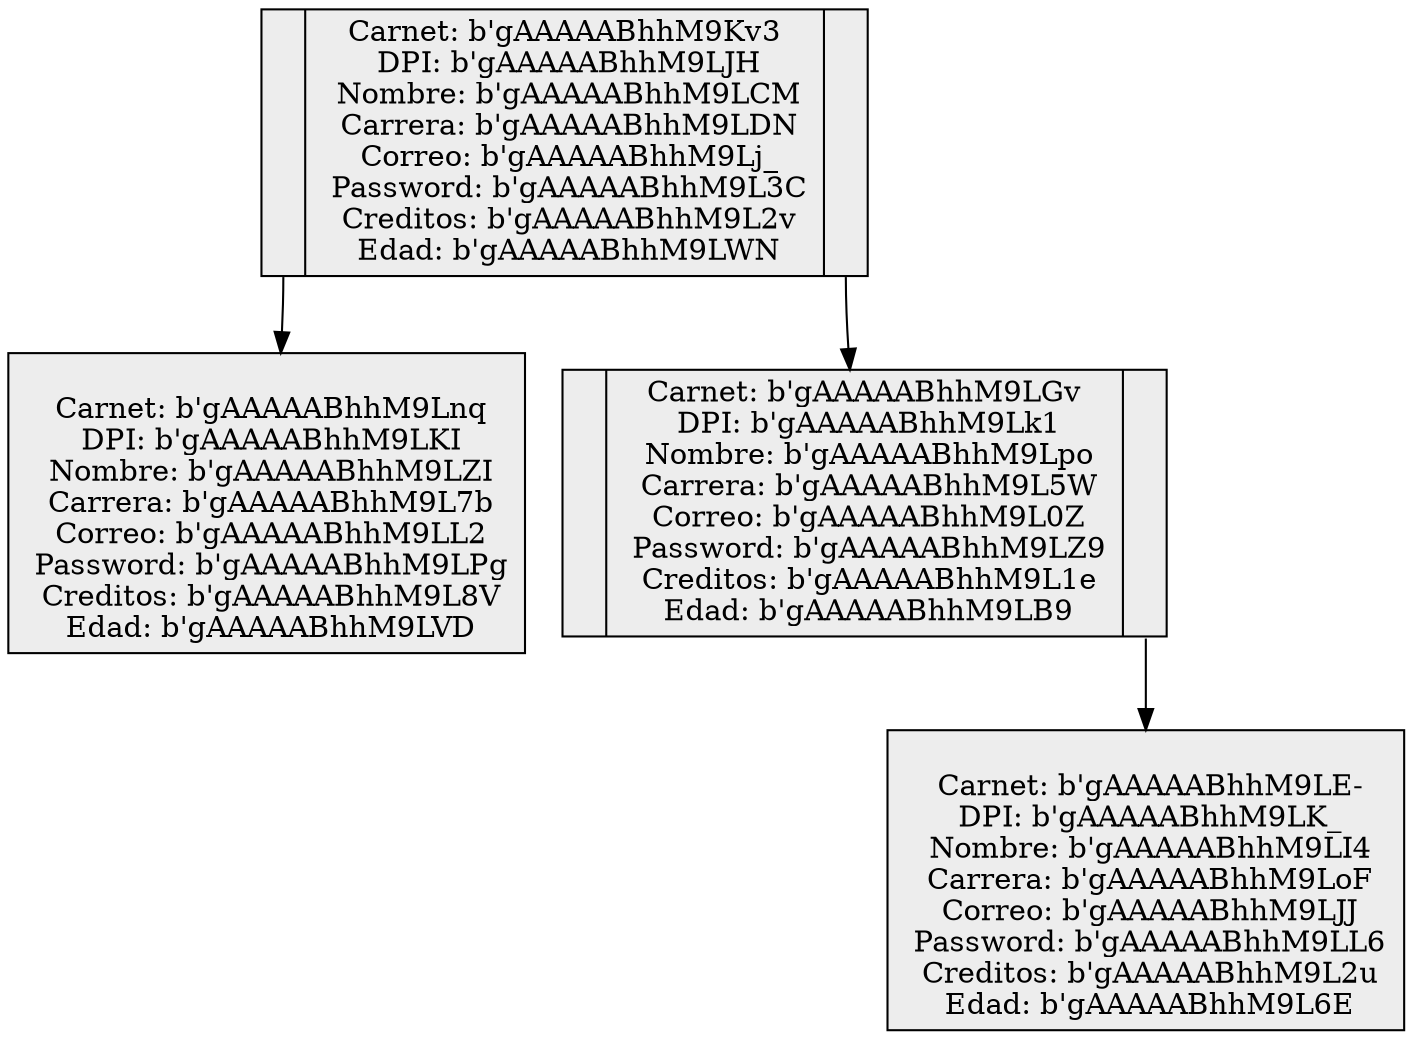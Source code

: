 digraph G { 
rankdir=TB; 
node [shape = record, color=black , style=filled, fillcolor=gray93];
nodo201822186 [ label ="<C0>| Carnet: b'gAAAAABhhM9Kv3\n DPI: b'gAAAAABhhM9LJH\n Nombre: b'gAAAAABhhM9LCM\n Carrera: b'gAAAAABhhM9LDN\n Correo: b'gAAAAABhhM9Lj_\n Password: b'gAAAAABhhM9L3C\n Creditos: b'gAAAAABhhM9L2v\n Edad: b'gAAAAABhhM9LWN|<C1>"];
nodo201722412[ label="\n Carnet: b'gAAAAABhhM9Lnq\n DPI: b'gAAAAABhhM9LKI\n Nombre: b'gAAAAABhhM9LZI\n Carrera: b'gAAAAABhhM9L7b\n Correo: b'gAAAAABhhM9LL2\n Password: b'gAAAAABhhM9LPg\n Creditos: b'gAAAAABhhM9L8V\n Edad: b'gAAAAABhhM9LVD"]; 
nodo201822186:C0->nodo201722412
nodo20210000003 [ label ="<C0>| Carnet: b'gAAAAABhhM9LGv\n DPI: b'gAAAAABhhM9Lk1\n Nombre: b'gAAAAABhhM9Lpo\n Carrera: b'gAAAAABhhM9L5W\n Correo: b'gAAAAABhhM9L0Z\n Password: b'gAAAAABhhM9LZ9\n Creditos: b'gAAAAABhhM9L1e\n Edad: b'gAAAAABhhM9LB9|<C1>"];
nodo20210000004[ label="\n Carnet: b'gAAAAABhhM9LE-\n DPI: b'gAAAAABhhM9LK_\n Nombre: b'gAAAAABhhM9LI4\n Carrera: b'gAAAAABhhM9LoF\n Correo: b'gAAAAABhhM9LJJ\n Password: b'gAAAAABhhM9LL6\n Creditos: b'gAAAAABhhM9L2u\n Edad: b'gAAAAABhhM9L6E"]; 
nodo20210000003:C1->nodo20210000004
nodo201822186:C1->nodo20210000003
} 

